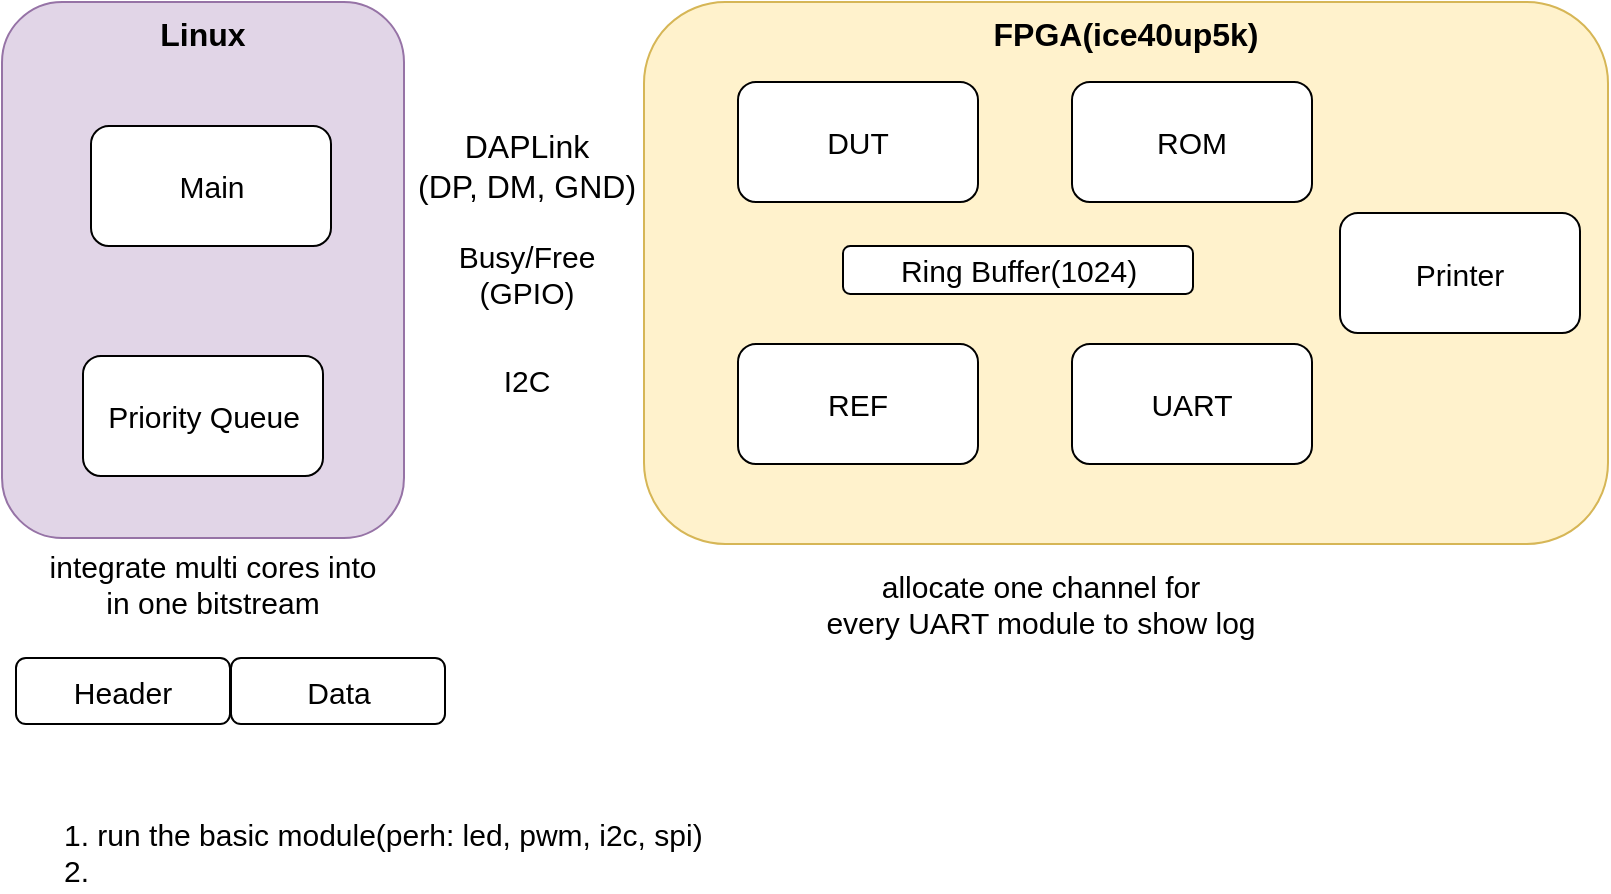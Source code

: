<mxfile version="16.6.5" type="device" pages="2"><diagram id="iGPMz9MKiIEE4H7OVx7i" name="single mode"><mxGraphModel dx="868" dy="520" grid="0" gridSize="10" guides="1" tooltips="1" connect="1" arrows="1" fold="1" page="1" pageScale="1" pageWidth="827" pageHeight="1169" math="0" shadow="0"><root><mxCell id="0"/><mxCell id="1" parent="0"/><mxCell id="FdXHLg1PweWQ5o1MGfti-1" value="&lt;b&gt;&lt;font style=&quot;font-size: 16px&quot;&gt;FPGA(ice40up5k)&lt;/font&gt;&lt;/b&gt;" style="rounded=1;whiteSpace=wrap;html=1;fillColor=#fff2cc;strokeColor=#d6b656;align=center;verticalAlign=top;" parent="1" vertex="1"><mxGeometry x="354" y="144" width="482" height="271" as="geometry"/></mxCell><mxCell id="FdXHLg1PweWQ5o1MGfti-2" value="&lt;b&gt;Linux&lt;/b&gt;" style="rounded=1;whiteSpace=wrap;html=1;fontSize=16;fillColor=#e1d5e7;strokeColor=#9673a6;verticalAlign=top;" parent="1" vertex="1"><mxGeometry x="33" y="144" width="201" height="268" as="geometry"/></mxCell><mxCell id="FdXHLg1PweWQ5o1MGfti-3" value="DAPLink&lt;br&gt;(DP, DM, GND)" style="text;html=1;align=center;verticalAlign=middle;resizable=0;points=[];autosize=1;strokeColor=none;fillColor=none;fontSize=16;gradientColor=none;" parent="1" vertex="1"><mxGeometry x="235" y="205" width="119" height="42" as="geometry"/></mxCell><mxCell id="0OEig7oB9gS3rpPag0Il-1" value="Busy/Free&lt;br style=&quot;font-size: 15px&quot;&gt;(GPIO)" style="text;html=1;align=center;verticalAlign=middle;resizable=0;points=[];autosize=1;strokeColor=none;fillColor=none;fontStyle=0;fontSize=15;" parent="1" vertex="1"><mxGeometry x="255.5" y="259.5" width="78" height="40" as="geometry"/></mxCell><mxCell id="0OEig7oB9gS3rpPag0Il-2" value="DUT" style="rounded=1;whiteSpace=wrap;html=1;fontSize=15;" parent="1" vertex="1"><mxGeometry x="401" y="184" width="120" height="60" as="geometry"/></mxCell><mxCell id="0OEig7oB9gS3rpPag0Il-3" value="ROM" style="rounded=1;whiteSpace=wrap;html=1;fontSize=15;" parent="1" vertex="1"><mxGeometry x="568" y="184" width="120" height="60" as="geometry"/></mxCell><mxCell id="0OEig7oB9gS3rpPag0Il-5" value="REF" style="rounded=1;whiteSpace=wrap;html=1;fontSize=15;" parent="1" vertex="1"><mxGeometry x="401" y="315" width="120" height="60" as="geometry"/></mxCell><mxCell id="0OEig7oB9gS3rpPag0Il-6" value="Ring Buffer(1024)" style="rounded=1;whiteSpace=wrap;html=1;fontSize=15;" parent="1" vertex="1"><mxGeometry x="453.5" y="266" width="175" height="24" as="geometry"/></mxCell><mxCell id="0OEig7oB9gS3rpPag0Il-8" value="Header" style="rounded=1;whiteSpace=wrap;html=1;fontSize=15;" parent="1" vertex="1"><mxGeometry x="40" y="472" width="107" height="33" as="geometry"/></mxCell><mxCell id="0OEig7oB9gS3rpPag0Il-9" value="Data" style="rounded=1;whiteSpace=wrap;html=1;fontSize=15;" parent="1" vertex="1"><mxGeometry x="147.5" y="472" width="107" height="33" as="geometry"/></mxCell><mxCell id="0OEig7oB9gS3rpPag0Il-10" value="Priority Queue" style="rounded=1;whiteSpace=wrap;html=1;fontSize=15;" parent="1" vertex="1"><mxGeometry x="73.5" y="321" width="120" height="60" as="geometry"/></mxCell><mxCell id="0OEig7oB9gS3rpPag0Il-11" value="integrate multi cores into&lt;br&gt;in one bitstream" style="text;html=1;align=center;verticalAlign=middle;resizable=0;points=[];autosize=1;strokeColor=none;fillColor=none;fontSize=15;" parent="1" vertex="1"><mxGeometry x="51" y="415" width="173" height="40" as="geometry"/></mxCell><mxCell id="0OEig7oB9gS3rpPag0Il-12" value="UART" style="rounded=1;whiteSpace=wrap;html=1;fontSize=15;" parent="1" vertex="1"><mxGeometry x="568" y="315" width="120" height="60" as="geometry"/></mxCell><mxCell id="0OEig7oB9gS3rpPag0Il-13" value="allocate one channel for&lt;br&gt;every UART module to show log" style="text;html=1;align=center;verticalAlign=middle;resizable=0;points=[];autosize=1;strokeColor=none;fillColor=none;fontSize=15;" parent="1" vertex="1"><mxGeometry x="439" y="425" width="225" height="40" as="geometry"/></mxCell><mxCell id="9zfK8_Guax0VK-kSTV-l-1" value="Printer" style="rounded=1;whiteSpace=wrap;html=1;fontSize=15;" parent="1" vertex="1"><mxGeometry x="702" y="249.5" width="120" height="60" as="geometry"/></mxCell><mxCell id="9zfK8_Guax0VK-kSTV-l-2" value="Main" style="rounded=1;whiteSpace=wrap;html=1;fontSize=15;" parent="1" vertex="1"><mxGeometry x="77.5" y="206" width="120" height="60" as="geometry"/></mxCell><mxCell id="9zfK8_Guax0VK-kSTV-l-3" value="I2C" style="text;html=1;align=center;verticalAlign=middle;resizable=0;points=[];autosize=1;strokeColor=none;fillColor=none;fontStyle=0;fontSize=15;" parent="1" vertex="1"><mxGeometry x="278" y="322" width="33" height="22" as="geometry"/></mxCell><mxCell id="shp6dsk9tfc2lMO-_ScO-1" value="1. run the basic module(perh: led, pwm, i2c, spi)&lt;br&gt;2.&amp;nbsp;" style="text;html=1;align=left;verticalAlign=middle;resizable=0;points=[];autosize=1;strokeColor=none;fillColor=none;fontStyle=0;fontSize=15;" vertex="1" parent="1"><mxGeometry x="62" y="549" width="329" height="40" as="geometry"/></mxCell></root></mxGraphModel></diagram><diagram id="5uZDoEGr6_0snd776IUN" name="Page-2"><mxGraphModel dx="868" dy="520" grid="0" gridSize="10" guides="1" tooltips="1" connect="1" arrows="1" fold="1" page="1" pageScale="1" pageWidth="827" pageHeight="1169" math="0" shadow="0"><root><mxCell id="0cjvzGN__9UlBBtyoHF5-0"/><mxCell id="0cjvzGN__9UlBBtyoHF5-1" parent="0cjvzGN__9UlBBtyoHF5-0"/></root></mxGraphModel></diagram></mxfile>
